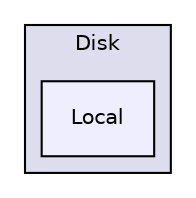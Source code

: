 digraph "/Users/jcowles/Desktop/workspace/py.Disk/src/Disk/Local" {
  bgcolor=transparent;
  compound=true
  node [ fontsize="10", fontname="Helvetica"];
  edge [ labelfontsize="10", labelfontname="Helvetica"];
  subgraph clusterdir_47fc0d7b6ba4b1677fa8a84de58435ea {
    graph [ bgcolor="#ddddee", pencolor="black", label="Disk" fontname="Helvetica", fontsize="10", URL="dir_47fc0d7b6ba4b1677fa8a84de58435ea.html"]
  dir_05ab8530b98084c392d6845b64f09170 [shape=box, label="Local", style="filled", fillcolor="#eeeeff", pencolor="black", URL="dir_05ab8530b98084c392d6845b64f09170.html"];
  }
}
